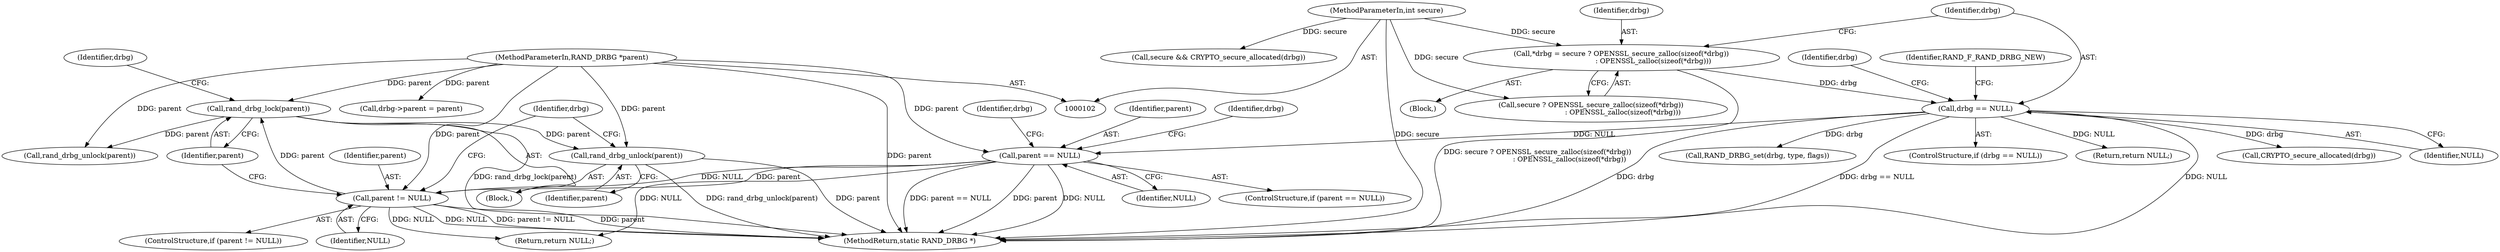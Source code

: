 digraph "0_openssl_1b0fe00e2704b5e20334a16d3c9099d1ba2ef1be_1@API" {
"1000236" [label="(Call,rand_drbg_unlock(parent))"];
"1000219" [label="(Call,rand_drbg_lock(parent))"];
"1000215" [label="(Call,parent != NULL)"];
"1000150" [label="(Call,parent == NULL)"];
"1000106" [label="(MethodParameterIn,RAND_DRBG *parent)"];
"1000122" [label="(Call,drbg == NULL)"];
"1000109" [label="(Call,*drbg = secure ? OPENSSL_secure_zalloc(sizeof(*drbg))\n                             : OPENSSL_zalloc(sizeof(*drbg)))"];
"1000103" [label="(MethodParameterIn,int secure)"];
"1000137" [label="(Call,CRYPTO_secure_allocated(drbg))"];
"1000151" [label="(Identifier,parent)"];
"1000217" [label="(Identifier,NULL)"];
"1000224" [label="(Identifier,drbg)"];
"1000214" [label="(ControlStructure,if (parent != NULL))"];
"1000239" [label="(Identifier,drbg)"];
"1000123" [label="(Identifier,drbg)"];
"1000219" [label="(Call,rand_drbg_lock(parent))"];
"1000216" [label="(Identifier,parent)"];
"1000107" [label="(Block,)"];
"1000133" [label="(Identifier,drbg)"];
"1000245" [label="(MethodReturn,static RAND_DRBG *)"];
"1000230" [label="(Call,rand_drbg_unlock(parent))"];
"1000243" [label="(Return,return NULL;)"];
"1000215" [label="(Call,parent != NULL)"];
"1000127" [label="(Identifier,RAND_F_RAND_DRBG_NEW)"];
"1000144" [label="(Call,drbg->parent = parent)"];
"1000111" [label="(Call,secure ? OPENSSL_secure_zalloc(sizeof(*drbg))\n                             : OPENSSL_zalloc(sizeof(*drbg)))"];
"1000188" [label="(Identifier,drbg)"];
"1000124" [label="(Identifier,NULL)"];
"1000220" [label="(Identifier,parent)"];
"1000103" [label="(MethodParameterIn,int secure)"];
"1000152" [label="(Identifier,NULL)"];
"1000237" [label="(Identifier,parent)"];
"1000156" [label="(Identifier,drbg)"];
"1000110" [label="(Identifier,drbg)"];
"1000208" [label="(Call,RAND_DRBG_set(drbg, type, flags))"];
"1000150" [label="(Call,parent == NULL)"];
"1000236" [label="(Call,rand_drbg_unlock(parent))"];
"1000135" [label="(Call,secure && CRYPTO_secure_allocated(drbg))"];
"1000121" [label="(ControlStructure,if (drbg == NULL))"];
"1000218" [label="(Block,)"];
"1000129" [label="(Return,return NULL;)"];
"1000149" [label="(ControlStructure,if (parent == NULL))"];
"1000122" [label="(Call,drbg == NULL)"];
"1000109" [label="(Call,*drbg = secure ? OPENSSL_secure_zalloc(sizeof(*drbg))\n                             : OPENSSL_zalloc(sizeof(*drbg)))"];
"1000106" [label="(MethodParameterIn,RAND_DRBG *parent)"];
"1000236" -> "1000218"  [label="AST: "];
"1000236" -> "1000237"  [label="CFG: "];
"1000237" -> "1000236"  [label="AST: "];
"1000239" -> "1000236"  [label="CFG: "];
"1000236" -> "1000245"  [label="DDG: parent"];
"1000236" -> "1000245"  [label="DDG: rand_drbg_unlock(parent)"];
"1000219" -> "1000236"  [label="DDG: parent"];
"1000106" -> "1000236"  [label="DDG: parent"];
"1000219" -> "1000218"  [label="AST: "];
"1000219" -> "1000220"  [label="CFG: "];
"1000220" -> "1000219"  [label="AST: "];
"1000224" -> "1000219"  [label="CFG: "];
"1000219" -> "1000245"  [label="DDG: rand_drbg_lock(parent)"];
"1000215" -> "1000219"  [label="DDG: parent"];
"1000106" -> "1000219"  [label="DDG: parent"];
"1000219" -> "1000230"  [label="DDG: parent"];
"1000215" -> "1000214"  [label="AST: "];
"1000215" -> "1000217"  [label="CFG: "];
"1000216" -> "1000215"  [label="AST: "];
"1000217" -> "1000215"  [label="AST: "];
"1000220" -> "1000215"  [label="CFG: "];
"1000239" -> "1000215"  [label="CFG: "];
"1000215" -> "1000245"  [label="DDG: parent"];
"1000215" -> "1000245"  [label="DDG: NULL"];
"1000215" -> "1000245"  [label="DDG: parent != NULL"];
"1000150" -> "1000215"  [label="DDG: parent"];
"1000150" -> "1000215"  [label="DDG: NULL"];
"1000106" -> "1000215"  [label="DDG: parent"];
"1000215" -> "1000243"  [label="DDG: NULL"];
"1000150" -> "1000149"  [label="AST: "];
"1000150" -> "1000152"  [label="CFG: "];
"1000151" -> "1000150"  [label="AST: "];
"1000152" -> "1000150"  [label="AST: "];
"1000156" -> "1000150"  [label="CFG: "];
"1000188" -> "1000150"  [label="CFG: "];
"1000150" -> "1000245"  [label="DDG: parent"];
"1000150" -> "1000245"  [label="DDG: NULL"];
"1000150" -> "1000245"  [label="DDG: parent == NULL"];
"1000106" -> "1000150"  [label="DDG: parent"];
"1000122" -> "1000150"  [label="DDG: NULL"];
"1000150" -> "1000243"  [label="DDG: NULL"];
"1000106" -> "1000102"  [label="AST: "];
"1000106" -> "1000245"  [label="DDG: parent"];
"1000106" -> "1000144"  [label="DDG: parent"];
"1000106" -> "1000230"  [label="DDG: parent"];
"1000122" -> "1000121"  [label="AST: "];
"1000122" -> "1000124"  [label="CFG: "];
"1000123" -> "1000122"  [label="AST: "];
"1000124" -> "1000122"  [label="AST: "];
"1000127" -> "1000122"  [label="CFG: "];
"1000133" -> "1000122"  [label="CFG: "];
"1000122" -> "1000245"  [label="DDG: drbg"];
"1000122" -> "1000245"  [label="DDG: drbg == NULL"];
"1000122" -> "1000245"  [label="DDG: NULL"];
"1000109" -> "1000122"  [label="DDG: drbg"];
"1000122" -> "1000129"  [label="DDG: NULL"];
"1000122" -> "1000137"  [label="DDG: drbg"];
"1000122" -> "1000208"  [label="DDG: drbg"];
"1000109" -> "1000107"  [label="AST: "];
"1000109" -> "1000111"  [label="CFG: "];
"1000110" -> "1000109"  [label="AST: "];
"1000111" -> "1000109"  [label="AST: "];
"1000123" -> "1000109"  [label="CFG: "];
"1000109" -> "1000245"  [label="DDG: secure ? OPENSSL_secure_zalloc(sizeof(*drbg))\n                             : OPENSSL_zalloc(sizeof(*drbg))"];
"1000103" -> "1000109"  [label="DDG: secure"];
"1000103" -> "1000102"  [label="AST: "];
"1000103" -> "1000245"  [label="DDG: secure"];
"1000103" -> "1000111"  [label="DDG: secure"];
"1000103" -> "1000135"  [label="DDG: secure"];
}
